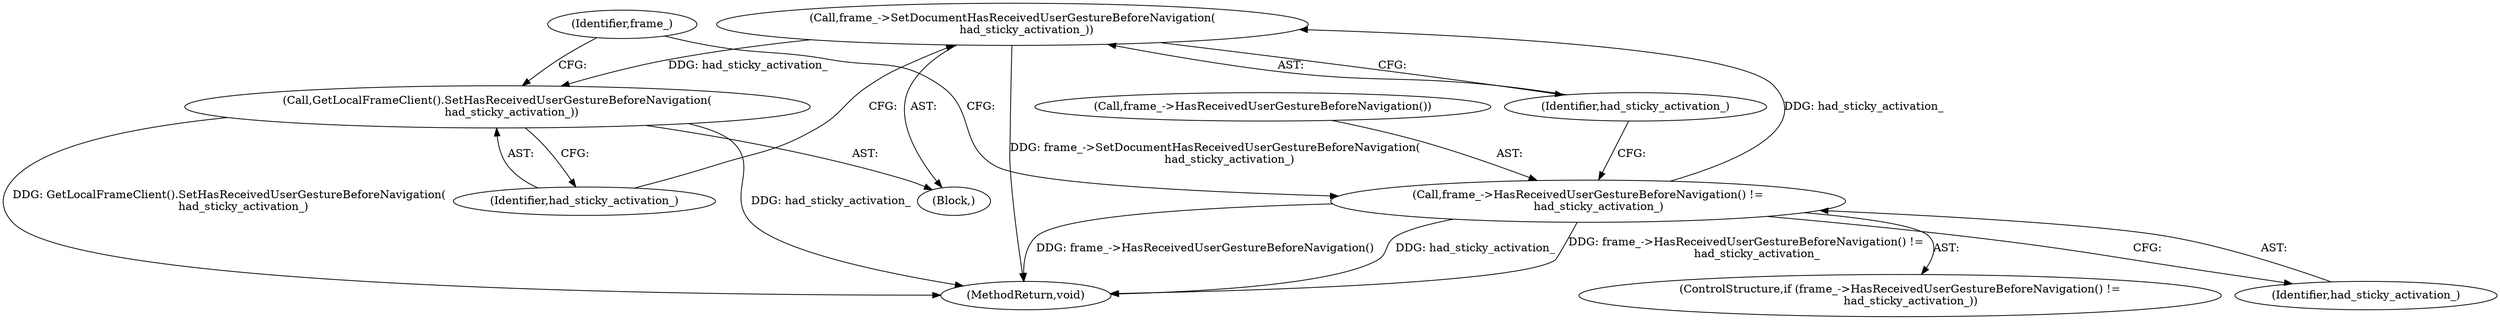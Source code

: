 digraph "0_Chrome_108147dfd1ea159fd3632ef92ccc4ab8952980c7_4@API" {
"1000170" [label="(Call,frame_->SetDocumentHasReceivedUserGestureBeforeNavigation(\n        had_sticky_activation_))"];
"1000166" [label="(Call,frame_->HasReceivedUserGestureBeforeNavigation() !=\n      had_sticky_activation_)"];
"1000172" [label="(Call,GetLocalFrameClient().SetHasReceivedUserGestureBeforeNavigation(\n        had_sticky_activation_))"];
"1000169" [label="(Block,)"];
"1000168" [label="(Identifier,had_sticky_activation_)"];
"1000177" [label="(Identifier,frame_)"];
"1000170" [label="(Call,frame_->SetDocumentHasReceivedUserGestureBeforeNavigation(\n        had_sticky_activation_))"];
"1000171" [label="(Identifier,had_sticky_activation_)"];
"1000248" [label="(MethodReturn,void)"];
"1000166" [label="(Call,frame_->HasReceivedUserGestureBeforeNavigation() !=\n      had_sticky_activation_)"];
"1000167" [label="(Call,frame_->HasReceivedUserGestureBeforeNavigation())"];
"1000173" [label="(Identifier,had_sticky_activation_)"];
"1000165" [label="(ControlStructure,if (frame_->HasReceivedUserGestureBeforeNavigation() !=\n      had_sticky_activation_))"];
"1000172" [label="(Call,GetLocalFrameClient().SetHasReceivedUserGestureBeforeNavigation(\n        had_sticky_activation_))"];
"1000170" -> "1000169"  [label="AST: "];
"1000170" -> "1000171"  [label="CFG: "];
"1000171" -> "1000170"  [label="AST: "];
"1000173" -> "1000170"  [label="CFG: "];
"1000170" -> "1000248"  [label="DDG: frame_->SetDocumentHasReceivedUserGestureBeforeNavigation(\n        had_sticky_activation_)"];
"1000166" -> "1000170"  [label="DDG: had_sticky_activation_"];
"1000170" -> "1000172"  [label="DDG: had_sticky_activation_"];
"1000166" -> "1000165"  [label="AST: "];
"1000166" -> "1000168"  [label="CFG: "];
"1000167" -> "1000166"  [label="AST: "];
"1000168" -> "1000166"  [label="AST: "];
"1000171" -> "1000166"  [label="CFG: "];
"1000177" -> "1000166"  [label="CFG: "];
"1000166" -> "1000248"  [label="DDG: had_sticky_activation_"];
"1000166" -> "1000248"  [label="DDG: frame_->HasReceivedUserGestureBeforeNavigation() !=\n      had_sticky_activation_"];
"1000166" -> "1000248"  [label="DDG: frame_->HasReceivedUserGestureBeforeNavigation()"];
"1000172" -> "1000169"  [label="AST: "];
"1000172" -> "1000173"  [label="CFG: "];
"1000173" -> "1000172"  [label="AST: "];
"1000177" -> "1000172"  [label="CFG: "];
"1000172" -> "1000248"  [label="DDG: GetLocalFrameClient().SetHasReceivedUserGestureBeforeNavigation(\n        had_sticky_activation_)"];
"1000172" -> "1000248"  [label="DDG: had_sticky_activation_"];
}

